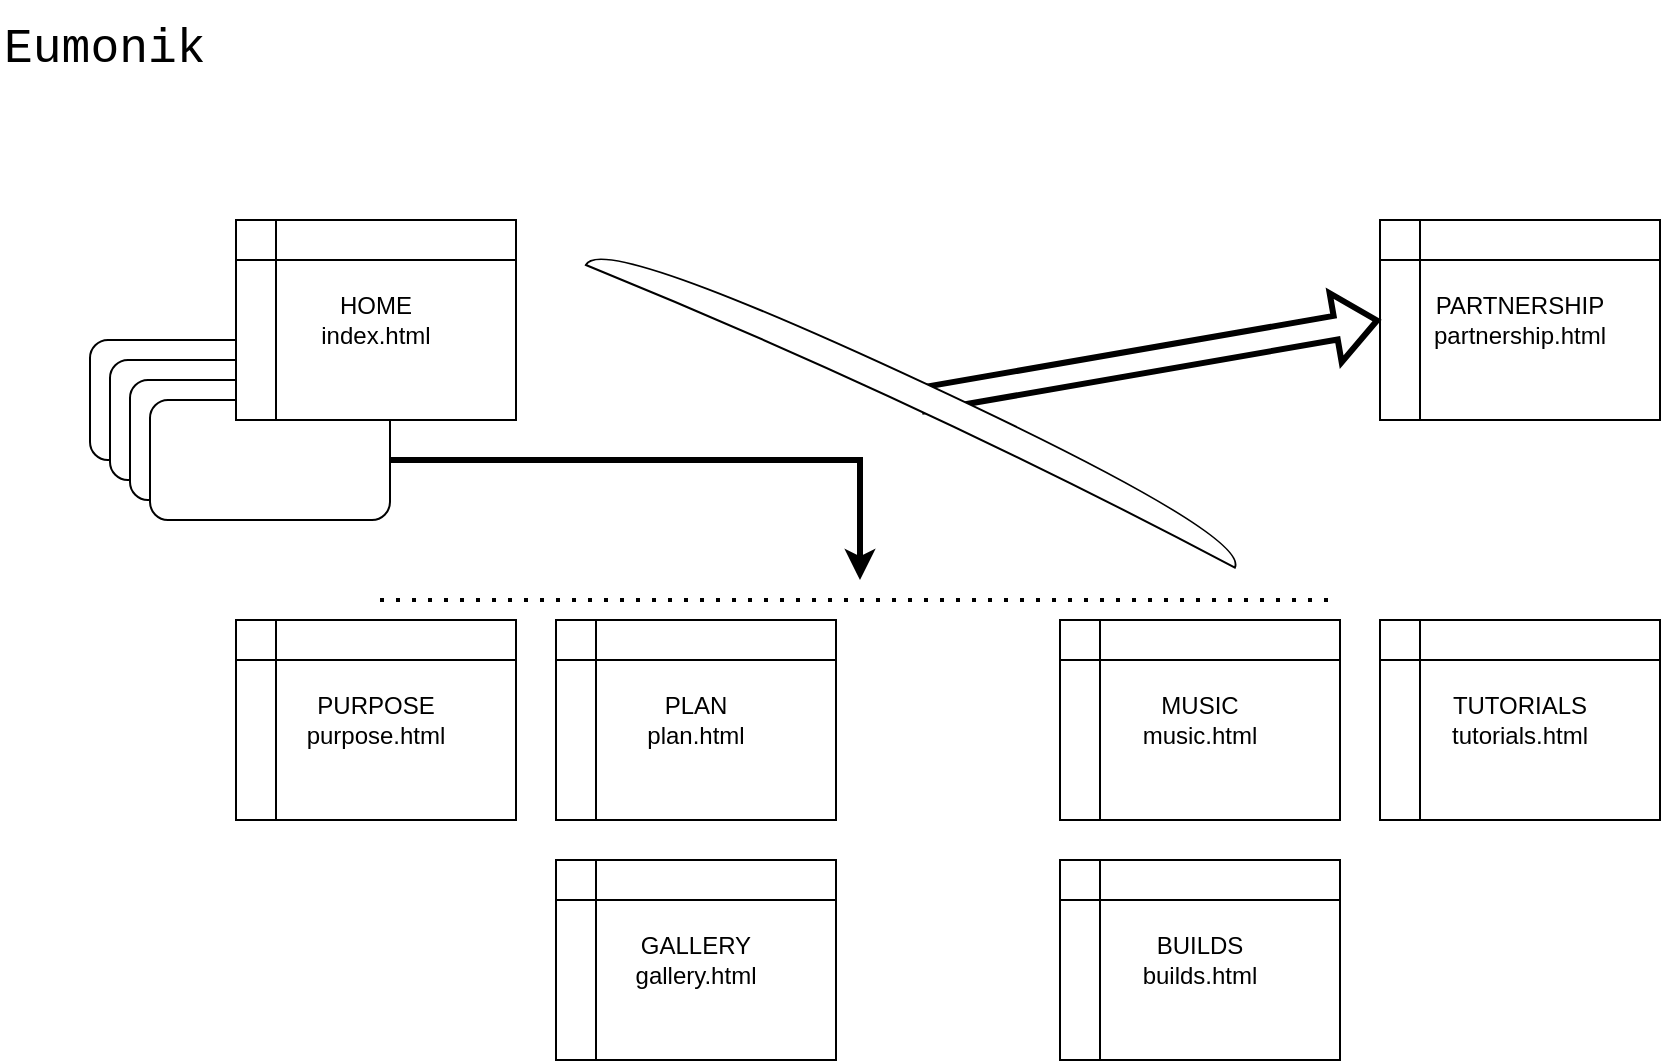 <mxfile version="17.4.6" type="github">
  <diagram id="xalGUEY1jbddrHLXlYOY" name="Page-1">
    <mxGraphModel dx="1527" dy="942" grid="1" gridSize="10" guides="1" tooltips="1" connect="1" arrows="1" fold="1" page="1" pageScale="1" pageWidth="850" pageHeight="1100" math="0" shadow="0">
      <root>
        <mxCell id="0" />
        <mxCell id="1" parent="0" />
        <mxCell id="up5kKdKBbWI_Yvt1TdvK-1" value="" style="rounded=1;whiteSpace=wrap;html=1;" parent="1" vertex="1">
          <mxGeometry x="45" y="170" width="120" height="60" as="geometry" />
        </mxCell>
        <mxCell id="8K8TTzSOVT5qWjFkLYJU-2" value="&lt;font style=&quot;font-size: 24px&quot; face=&quot;Courier New&quot;&gt;Eumonik&lt;/font&gt;" style="text;html=1;strokeColor=none;fillColor=none;align=left;verticalAlign=middle;whiteSpace=wrap;rounded=0;" vertex="1" parent="1">
          <mxGeometry width="140" height="50" as="geometry" />
        </mxCell>
        <mxCell id="8K8TTzSOVT5qWjFkLYJU-3" value="" style="rounded=1;whiteSpace=wrap;html=1;" vertex="1" parent="1">
          <mxGeometry x="55" y="180" width="120" height="60" as="geometry" />
        </mxCell>
        <mxCell id="8K8TTzSOVT5qWjFkLYJU-4" value="" style="rounded=1;whiteSpace=wrap;html=1;" vertex="1" parent="1">
          <mxGeometry x="65" y="190" width="120" height="60" as="geometry" />
        </mxCell>
        <mxCell id="8K8TTzSOVT5qWjFkLYJU-5" value="" style="rounded=1;whiteSpace=wrap;html=1;" vertex="1" parent="1">
          <mxGeometry x="75" y="200" width="120" height="60" as="geometry" />
        </mxCell>
        <mxCell id="8K8TTzSOVT5qWjFkLYJU-10" value="MUSIC&lt;br&gt;music.html" style="shape=internalStorage;whiteSpace=wrap;html=1;backgroundOutline=1;" vertex="1" parent="1">
          <mxGeometry x="530" y="310" width="140" height="100" as="geometry" />
        </mxCell>
        <mxCell id="8K8TTzSOVT5qWjFkLYJU-12" value="TUTORIALS&lt;br&gt;tutorials.html" style="shape=internalStorage;whiteSpace=wrap;html=1;backgroundOutline=1;" vertex="1" parent="1">
          <mxGeometry x="690" y="310" width="140" height="100" as="geometry" />
        </mxCell>
        <mxCell id="8K8TTzSOVT5qWjFkLYJU-13" value="PLAN&lt;br&gt;plan.html" style="shape=internalStorage;whiteSpace=wrap;html=1;backgroundOutline=1;" vertex="1" parent="1">
          <mxGeometry x="278" y="310" width="140" height="100" as="geometry" />
        </mxCell>
        <mxCell id="8K8TTzSOVT5qWjFkLYJU-14" value="PURPOSE&lt;br&gt;purpose.html" style="shape=internalStorage;whiteSpace=wrap;html=1;backgroundOutline=1;" vertex="1" parent="1">
          <mxGeometry x="118" y="310" width="140" height="100" as="geometry" />
        </mxCell>
        <mxCell id="8K8TTzSOVT5qWjFkLYJU-15" value="" style="endArrow=classic;html=1;rounded=0;fontFamily=Courier New;fontSize=24;exitX=1;exitY=0.5;exitDx=0;exitDy=0;strokeWidth=3;" edge="1" parent="1" source="8K8TTzSOVT5qWjFkLYJU-5">
          <mxGeometry width="50" height="50" relative="1" as="geometry">
            <mxPoint x="390" y="290" as="sourcePoint" />
            <mxPoint x="430" y="290" as="targetPoint" />
            <Array as="points">
              <mxPoint x="430" y="230" />
            </Array>
          </mxGeometry>
        </mxCell>
        <mxCell id="8K8TTzSOVT5qWjFkLYJU-17" value="" style="endArrow=none;dashed=1;html=1;dashPattern=1 3;strokeWidth=2;rounded=0;fontFamily=Courier New;fontSize=24;" edge="1" parent="1">
          <mxGeometry width="50" height="50" relative="1" as="geometry">
            <mxPoint x="190" y="300" as="sourcePoint" />
            <mxPoint x="670" y="300" as="targetPoint" />
          </mxGeometry>
        </mxCell>
        <mxCell id="8K8TTzSOVT5qWjFkLYJU-1" value="HOME&lt;br&gt;index.html" style="shape=internalStorage;whiteSpace=wrap;html=1;backgroundOutline=1;" vertex="1" parent="1">
          <mxGeometry x="118" y="110" width="140" height="100" as="geometry" />
        </mxCell>
        <mxCell id="8K8TTzSOVT5qWjFkLYJU-18" value="GALLERY&lt;br&gt;gallery.html" style="shape=internalStorage;whiteSpace=wrap;html=1;backgroundOutline=1;" vertex="1" parent="1">
          <mxGeometry x="278" y="430" width="140" height="100" as="geometry" />
        </mxCell>
        <mxCell id="8K8TTzSOVT5qWjFkLYJU-19" value="PARTNERSHIP&lt;br&gt;partnership.html" style="shape=internalStorage;whiteSpace=wrap;html=1;backgroundOutline=1;" vertex="1" parent="1">
          <mxGeometry x="690" y="110" width="140" height="100" as="geometry" />
        </mxCell>
        <mxCell id="8K8TTzSOVT5qWjFkLYJU-20" value="" style="shape=flexArrow;endArrow=classic;html=1;rounded=0;fontFamily=Courier New;fontSize=24;strokeWidth=3;entryX=0;entryY=0.5;entryDx=0;entryDy=0;" edge="1" parent="1" target="8K8TTzSOVT5qWjFkLYJU-19">
          <mxGeometry width="50" height="50" relative="1" as="geometry">
            <mxPoint x="460" y="200" as="sourcePoint" />
            <mxPoint x="510" y="170" as="targetPoint" />
          </mxGeometry>
        </mxCell>
        <mxCell id="8K8TTzSOVT5qWjFkLYJU-21" value="" style="shape=xor;whiteSpace=wrap;html=1;fontFamily=Courier New;fontSize=24;rotation=-65;" vertex="1" parent="1">
          <mxGeometry x="450" y="20.98" width="18" height="358.03" as="geometry" />
        </mxCell>
        <mxCell id="8K8TTzSOVT5qWjFkLYJU-23" value="BUILDS&lt;br&gt;builds.html" style="shape=internalStorage;whiteSpace=wrap;html=1;backgroundOutline=1;" vertex="1" parent="1">
          <mxGeometry x="530" y="430" width="140" height="100" as="geometry" />
        </mxCell>
      </root>
    </mxGraphModel>
  </diagram>
</mxfile>
